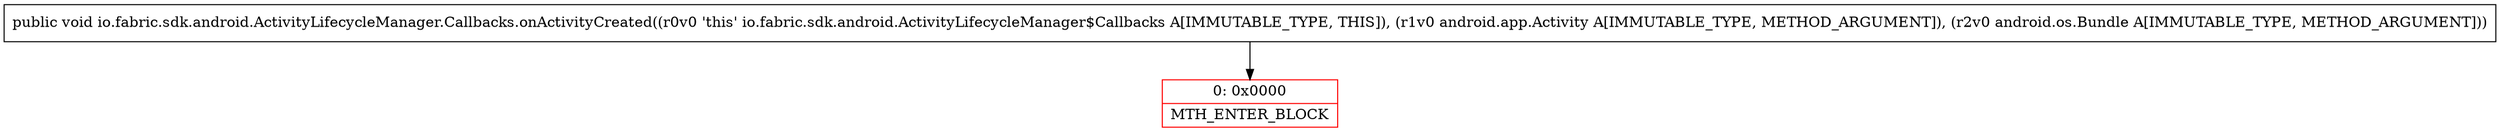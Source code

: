 digraph "CFG forio.fabric.sdk.android.ActivityLifecycleManager.Callbacks.onActivityCreated(Landroid\/app\/Activity;Landroid\/os\/Bundle;)V" {
subgraph cluster_Region_1874542951 {
label = "R(0)";
node [shape=record,color=blue];
}
Node_0 [shape=record,color=red,label="{0\:\ 0x0000|MTH_ENTER_BLOCK\l}"];
MethodNode[shape=record,label="{public void io.fabric.sdk.android.ActivityLifecycleManager.Callbacks.onActivityCreated((r0v0 'this' io.fabric.sdk.android.ActivityLifecycleManager$Callbacks A[IMMUTABLE_TYPE, THIS]), (r1v0 android.app.Activity A[IMMUTABLE_TYPE, METHOD_ARGUMENT]), (r2v0 android.os.Bundle A[IMMUTABLE_TYPE, METHOD_ARGUMENT])) }"];
MethodNode -> Node_0;
}

